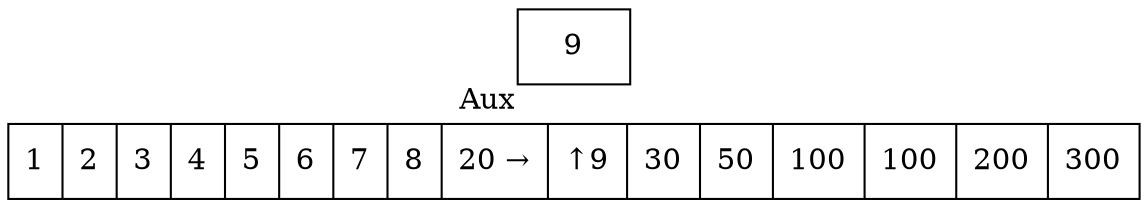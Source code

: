 digraph G{ node [shape = record ];
 rankdir=LR;X[label="{ 1|2|3|4|5|6|7|8|20|9|30|50|100|100|200|300}"]X[label="{ 1|2|3|4|5|6|7|8|20 → | ↑ 9|30|50|100|100|200|300}"]
2[label="{9}"xlabel="Aux"]
}
